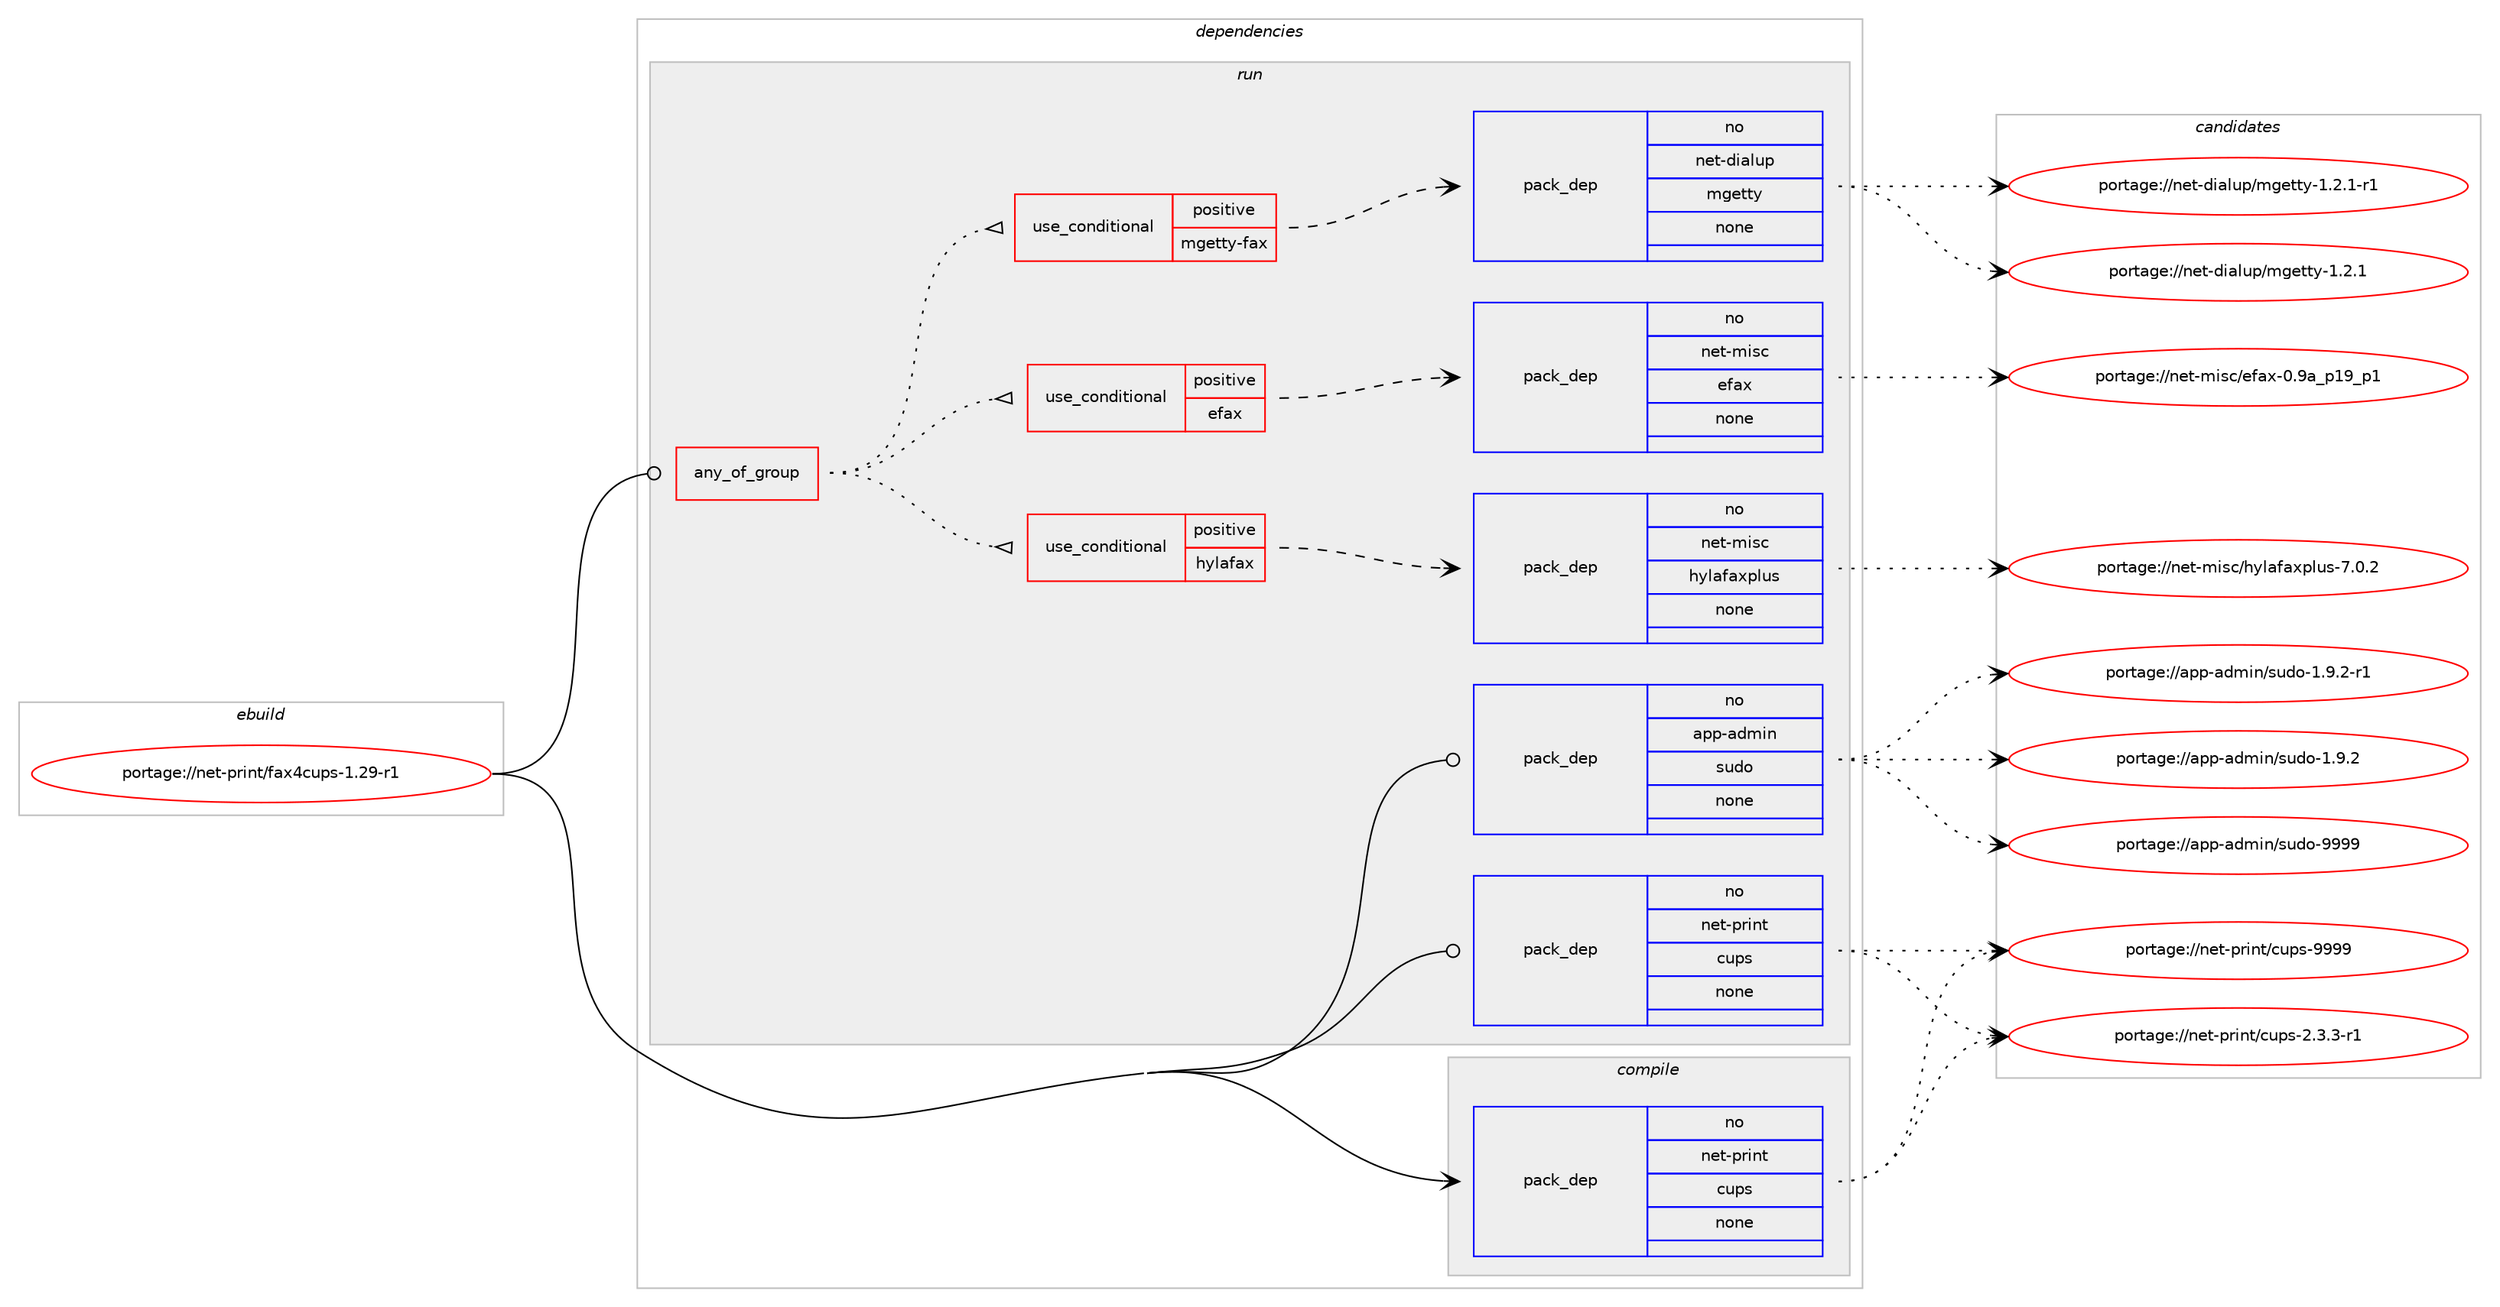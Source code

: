 digraph prolog {

# *************
# Graph options
# *************

newrank=true;
concentrate=true;
compound=true;
graph [rankdir=LR,fontname=Helvetica,fontsize=10,ranksep=1.5];#, ranksep=2.5, nodesep=0.2];
edge  [arrowhead=vee];
node  [fontname=Helvetica,fontsize=10];

# **********
# The ebuild
# **********

subgraph cluster_leftcol {
color=gray;
rank=same;
label=<<i>ebuild</i>>;
id [label="portage://net-print/fax4cups-1.29-r1", color=red, width=4, href="../net-print/fax4cups-1.29-r1.svg"];
}

# ****************
# The dependencies
# ****************

subgraph cluster_midcol {
color=gray;
label=<<i>dependencies</i>>;
subgraph cluster_compile {
fillcolor="#eeeeee";
style=filled;
label=<<i>compile</i>>;
subgraph pack2558 {
dependency2999 [label=<<TABLE BORDER="0" CELLBORDER="1" CELLSPACING="0" CELLPADDING="4" WIDTH="220"><TR><TD ROWSPAN="6" CELLPADDING="30">pack_dep</TD></TR><TR><TD WIDTH="110">no</TD></TR><TR><TD>net-print</TD></TR><TR><TD>cups</TD></TR><TR><TD>none</TD></TR><TR><TD></TD></TR></TABLE>>, shape=none, color=blue];
}
id:e -> dependency2999:w [weight=20,style="solid",arrowhead="vee"];
}
subgraph cluster_compileandrun {
fillcolor="#eeeeee";
style=filled;
label=<<i>compile and run</i>>;
}
subgraph cluster_run {
fillcolor="#eeeeee";
style=filled;
label=<<i>run</i>>;
subgraph any43 {
dependency3000 [label=<<TABLE BORDER="0" CELLBORDER="1" CELLSPACING="0" CELLPADDING="4"><TR><TD CELLPADDING="10">any_of_group</TD></TR></TABLE>>, shape=none, color=red];subgraph cond398 {
dependency3001 [label=<<TABLE BORDER="0" CELLBORDER="1" CELLSPACING="0" CELLPADDING="4"><TR><TD ROWSPAN="3" CELLPADDING="10">use_conditional</TD></TR><TR><TD>positive</TD></TR><TR><TD>hylafax</TD></TR></TABLE>>, shape=none, color=red];
subgraph pack2559 {
dependency3002 [label=<<TABLE BORDER="0" CELLBORDER="1" CELLSPACING="0" CELLPADDING="4" WIDTH="220"><TR><TD ROWSPAN="6" CELLPADDING="30">pack_dep</TD></TR><TR><TD WIDTH="110">no</TD></TR><TR><TD>net-misc</TD></TR><TR><TD>hylafaxplus</TD></TR><TR><TD>none</TD></TR><TR><TD></TD></TR></TABLE>>, shape=none, color=blue];
}
dependency3001:e -> dependency3002:w [weight=20,style="dashed",arrowhead="vee"];
}
dependency3000:e -> dependency3001:w [weight=20,style="dotted",arrowhead="oinv"];
subgraph cond399 {
dependency3003 [label=<<TABLE BORDER="0" CELLBORDER="1" CELLSPACING="0" CELLPADDING="4"><TR><TD ROWSPAN="3" CELLPADDING="10">use_conditional</TD></TR><TR><TD>positive</TD></TR><TR><TD>efax</TD></TR></TABLE>>, shape=none, color=red];
subgraph pack2560 {
dependency3004 [label=<<TABLE BORDER="0" CELLBORDER="1" CELLSPACING="0" CELLPADDING="4" WIDTH="220"><TR><TD ROWSPAN="6" CELLPADDING="30">pack_dep</TD></TR><TR><TD WIDTH="110">no</TD></TR><TR><TD>net-misc</TD></TR><TR><TD>efax</TD></TR><TR><TD>none</TD></TR><TR><TD></TD></TR></TABLE>>, shape=none, color=blue];
}
dependency3003:e -> dependency3004:w [weight=20,style="dashed",arrowhead="vee"];
}
dependency3000:e -> dependency3003:w [weight=20,style="dotted",arrowhead="oinv"];
subgraph cond400 {
dependency3005 [label=<<TABLE BORDER="0" CELLBORDER="1" CELLSPACING="0" CELLPADDING="4"><TR><TD ROWSPAN="3" CELLPADDING="10">use_conditional</TD></TR><TR><TD>positive</TD></TR><TR><TD>mgetty-fax</TD></TR></TABLE>>, shape=none, color=red];
subgraph pack2561 {
dependency3006 [label=<<TABLE BORDER="0" CELLBORDER="1" CELLSPACING="0" CELLPADDING="4" WIDTH="220"><TR><TD ROWSPAN="6" CELLPADDING="30">pack_dep</TD></TR><TR><TD WIDTH="110">no</TD></TR><TR><TD>net-dialup</TD></TR><TR><TD>mgetty</TD></TR><TR><TD>none</TD></TR><TR><TD></TD></TR></TABLE>>, shape=none, color=blue];
}
dependency3005:e -> dependency3006:w [weight=20,style="dashed",arrowhead="vee"];
}
dependency3000:e -> dependency3005:w [weight=20,style="dotted",arrowhead="oinv"];
}
id:e -> dependency3000:w [weight=20,style="solid",arrowhead="odot"];
subgraph pack2562 {
dependency3007 [label=<<TABLE BORDER="0" CELLBORDER="1" CELLSPACING="0" CELLPADDING="4" WIDTH="220"><TR><TD ROWSPAN="6" CELLPADDING="30">pack_dep</TD></TR><TR><TD WIDTH="110">no</TD></TR><TR><TD>app-admin</TD></TR><TR><TD>sudo</TD></TR><TR><TD>none</TD></TR><TR><TD></TD></TR></TABLE>>, shape=none, color=blue];
}
id:e -> dependency3007:w [weight=20,style="solid",arrowhead="odot"];
subgraph pack2563 {
dependency3008 [label=<<TABLE BORDER="0" CELLBORDER="1" CELLSPACING="0" CELLPADDING="4" WIDTH="220"><TR><TD ROWSPAN="6" CELLPADDING="30">pack_dep</TD></TR><TR><TD WIDTH="110">no</TD></TR><TR><TD>net-print</TD></TR><TR><TD>cups</TD></TR><TR><TD>none</TD></TR><TR><TD></TD></TR></TABLE>>, shape=none, color=blue];
}
id:e -> dependency3008:w [weight=20,style="solid",arrowhead="odot"];
}
}

# **************
# The candidates
# **************

subgraph cluster_choices {
rank=same;
color=gray;
label=<<i>candidates</i>>;

subgraph choice2558 {
color=black;
nodesep=1;
choice1101011164511211410511011647991171121154557575757 [label="portage://net-print/cups-9999", color=red, width=4,href="../net-print/cups-9999.svg"];
choice1101011164511211410511011647991171121154550465146514511449 [label="portage://net-print/cups-2.3.3-r1", color=red, width=4,href="../net-print/cups-2.3.3-r1.svg"];
dependency2999:e -> choice1101011164511211410511011647991171121154557575757:w [style=dotted,weight="100"];
dependency2999:e -> choice1101011164511211410511011647991171121154550465146514511449:w [style=dotted,weight="100"];
}
subgraph choice2559 {
color=black;
nodesep=1;
choice1101011164510910511599471041211089710297120112108117115455546484650 [label="portage://net-misc/hylafaxplus-7.0.2", color=red, width=4,href="../net-misc/hylafaxplus-7.0.2.svg"];
dependency3002:e -> choice1101011164510910511599471041211089710297120112108117115455546484650:w [style=dotted,weight="100"];
}
subgraph choice2560 {
color=black;
nodesep=1;
choice1101011164510910511599471011029712045484657979511249579511249 [label="portage://net-misc/efax-0.9a_p19_p1", color=red, width=4,href="../net-misc/efax-0.9a_p19_p1.svg"];
dependency3004:e -> choice1101011164510910511599471011029712045484657979511249579511249:w [style=dotted,weight="100"];
}
subgraph choice2561 {
color=black;
nodesep=1;
choice1101011164510010597108117112471091031011161161214549465046494511449 [label="portage://net-dialup/mgetty-1.2.1-r1", color=red, width=4,href="../net-dialup/mgetty-1.2.1-r1.svg"];
choice110101116451001059710811711247109103101116116121454946504649 [label="portage://net-dialup/mgetty-1.2.1", color=red, width=4,href="../net-dialup/mgetty-1.2.1.svg"];
dependency3006:e -> choice1101011164510010597108117112471091031011161161214549465046494511449:w [style=dotted,weight="100"];
dependency3006:e -> choice110101116451001059710811711247109103101116116121454946504649:w [style=dotted,weight="100"];
}
subgraph choice2562 {
color=black;
nodesep=1;
choice971121124597100109105110471151171001114557575757 [label="portage://app-admin/sudo-9999", color=red, width=4,href="../app-admin/sudo-9999.svg"];
choice971121124597100109105110471151171001114549465746504511449 [label="portage://app-admin/sudo-1.9.2-r1", color=red, width=4,href="../app-admin/sudo-1.9.2-r1.svg"];
choice97112112459710010910511047115117100111454946574650 [label="portage://app-admin/sudo-1.9.2", color=red, width=4,href="../app-admin/sudo-1.9.2.svg"];
dependency3007:e -> choice971121124597100109105110471151171001114557575757:w [style=dotted,weight="100"];
dependency3007:e -> choice971121124597100109105110471151171001114549465746504511449:w [style=dotted,weight="100"];
dependency3007:e -> choice97112112459710010910511047115117100111454946574650:w [style=dotted,weight="100"];
}
subgraph choice2563 {
color=black;
nodesep=1;
choice1101011164511211410511011647991171121154557575757 [label="portage://net-print/cups-9999", color=red, width=4,href="../net-print/cups-9999.svg"];
choice1101011164511211410511011647991171121154550465146514511449 [label="portage://net-print/cups-2.3.3-r1", color=red, width=4,href="../net-print/cups-2.3.3-r1.svg"];
dependency3008:e -> choice1101011164511211410511011647991171121154557575757:w [style=dotted,weight="100"];
dependency3008:e -> choice1101011164511211410511011647991171121154550465146514511449:w [style=dotted,weight="100"];
}
}

}

